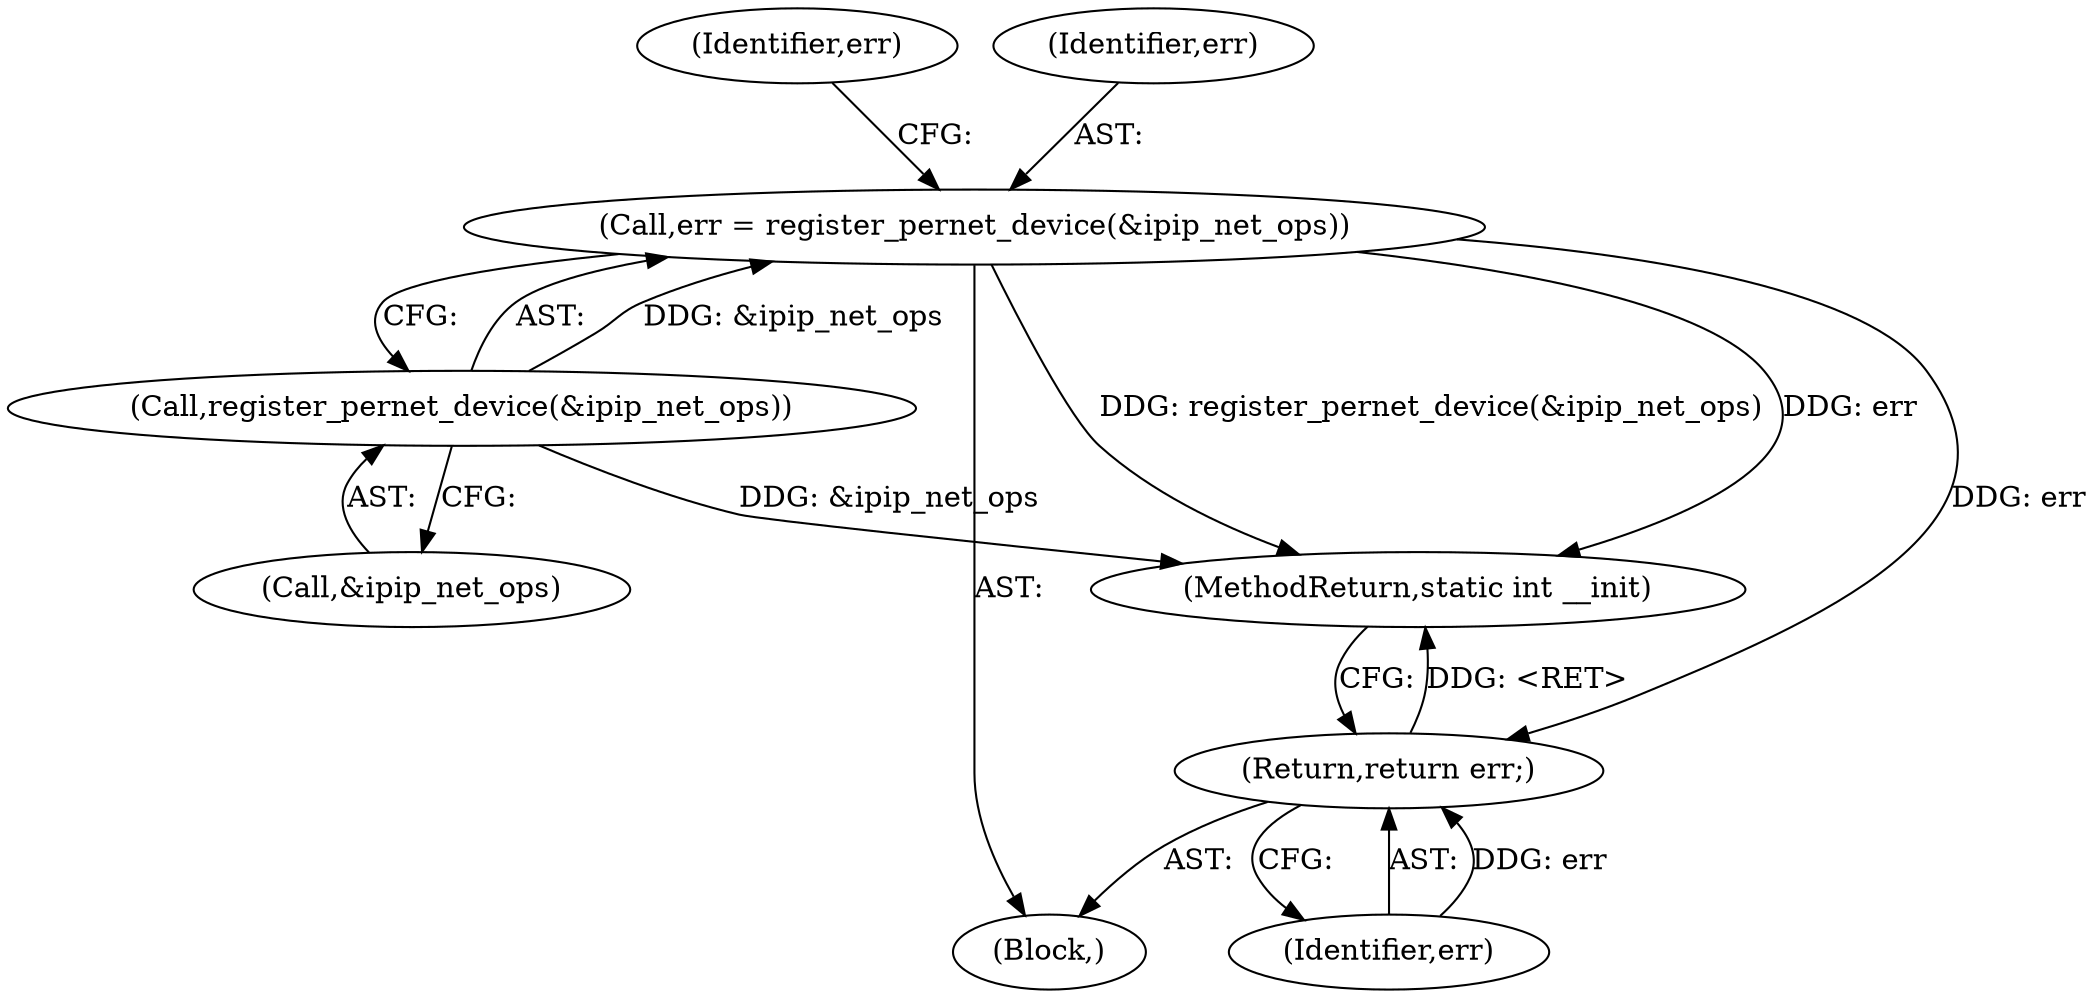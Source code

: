 digraph "1_linux_d5aa407f59f5b83d2c50ec88f5bf56d40f1f8978@del" {
"1000115" [label="(Call,err = register_pernet_device(&ipip_net_ops))"];
"1000117" [label="(Call,register_pernet_device(&ipip_net_ops))"];
"1000126" [label="(Return,return err;)"];
"1000115" [label="(Call,err = register_pernet_device(&ipip_net_ops))"];
"1000102" [label="(Block,)"];
"1000117" [label="(Call,register_pernet_device(&ipip_net_ops))"];
"1000127" [label="(Identifier,err)"];
"1000118" [label="(Call,&ipip_net_ops)"];
"1000126" [label="(Return,return err;)"];
"1000128" [label="(MethodReturn,static int __init)"];
"1000121" [label="(Identifier,err)"];
"1000116" [label="(Identifier,err)"];
"1000115" -> "1000102"  [label="AST: "];
"1000115" -> "1000117"  [label="CFG: "];
"1000116" -> "1000115"  [label="AST: "];
"1000117" -> "1000115"  [label="AST: "];
"1000121" -> "1000115"  [label="CFG: "];
"1000115" -> "1000128"  [label="DDG: register_pernet_device(&ipip_net_ops)"];
"1000115" -> "1000128"  [label="DDG: err"];
"1000117" -> "1000115"  [label="DDG: &ipip_net_ops"];
"1000115" -> "1000126"  [label="DDG: err"];
"1000117" -> "1000118"  [label="CFG: "];
"1000118" -> "1000117"  [label="AST: "];
"1000117" -> "1000128"  [label="DDG: &ipip_net_ops"];
"1000126" -> "1000102"  [label="AST: "];
"1000126" -> "1000127"  [label="CFG: "];
"1000127" -> "1000126"  [label="AST: "];
"1000128" -> "1000126"  [label="CFG: "];
"1000126" -> "1000128"  [label="DDG: <RET>"];
"1000127" -> "1000126"  [label="DDG: err"];
}

